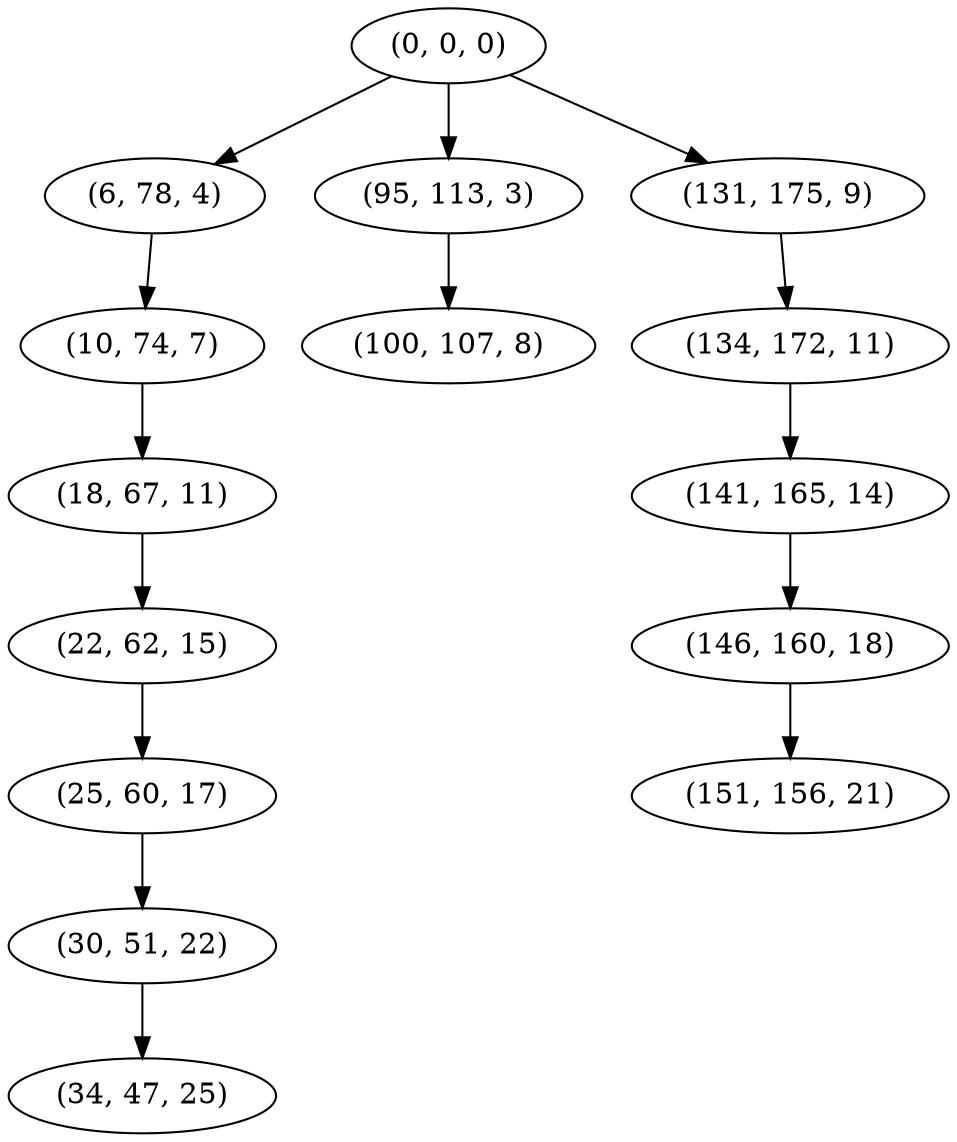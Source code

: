 digraph tree {
    "(0, 0, 0)";
    "(6, 78, 4)";
    "(10, 74, 7)";
    "(18, 67, 11)";
    "(22, 62, 15)";
    "(25, 60, 17)";
    "(30, 51, 22)";
    "(34, 47, 25)";
    "(95, 113, 3)";
    "(100, 107, 8)";
    "(131, 175, 9)";
    "(134, 172, 11)";
    "(141, 165, 14)";
    "(146, 160, 18)";
    "(151, 156, 21)";
    "(0, 0, 0)" -> "(6, 78, 4)";
    "(0, 0, 0)" -> "(95, 113, 3)";
    "(0, 0, 0)" -> "(131, 175, 9)";
    "(6, 78, 4)" -> "(10, 74, 7)";
    "(10, 74, 7)" -> "(18, 67, 11)";
    "(18, 67, 11)" -> "(22, 62, 15)";
    "(22, 62, 15)" -> "(25, 60, 17)";
    "(25, 60, 17)" -> "(30, 51, 22)";
    "(30, 51, 22)" -> "(34, 47, 25)";
    "(95, 113, 3)" -> "(100, 107, 8)";
    "(131, 175, 9)" -> "(134, 172, 11)";
    "(134, 172, 11)" -> "(141, 165, 14)";
    "(141, 165, 14)" -> "(146, 160, 18)";
    "(146, 160, 18)" -> "(151, 156, 21)";
}
